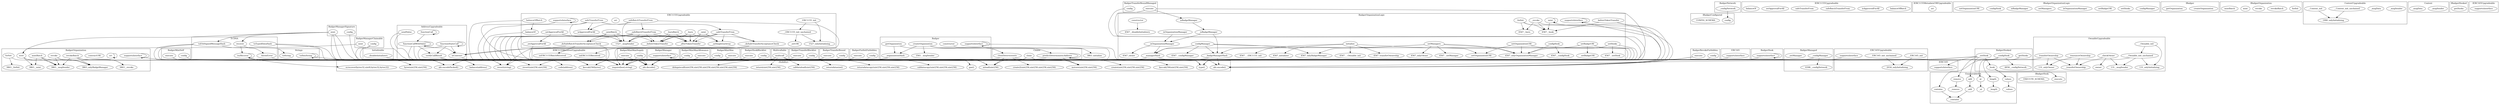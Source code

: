 strict digraph {
subgraph cluster_131_OwnableUpgradeable {
label = "OwnableUpgradeable"
"131__transferOwnership" [label="_transferOwnership"]
"131___Ownable_init" [label="__Ownable_init"]
"131_owner" [label="owner"]
"131_renounceOwnership" [label="renounceOwnership"]
"131__checkOwner" [label="_checkOwner"]
"131___Ownable_init_unchained" [label="__Ownable_init_unchained"]
"131_transferOwnership" [label="transferOwnership"]
"131_transferOwnership" -> "131_onlyOwner"
"131___Ownable_init_unchained" -> "131__transferOwnership"
"131_transferOwnership" -> "131__transferOwnership"
"131__checkOwner" -> "131__msgSender"
"131___Ownable_init" -> "131_onlyInitializing"
"131___Ownable_init_unchained" -> "131_onlyInitializing"
"131___Ownable_init_unchained" -> "131__msgSender"
"131_renounceOwnership" -> "131__transferOwnership"
"131___Ownable_init" -> "131___Ownable_init_unchained"
"131__checkOwner" -> "131_owner"
"131_renounceOwnership" -> "131_onlyOwner"
}subgraph cluster_3588_BadgerNetwork {
label = "BadgerNetwork"
"3588__configNetwork" [label="_configNetwork"]
}subgraph cluster_5508_BadgerMintSelf {
label = "BadgerMintSelf"
"5508_config" [label="config"]
"5508_execute" [label="execute"]
}subgraph cluster_3863_BadgerOrganization {
label = "BadgerOrganization"
"3863_supportsInterface" [label="supportsInterface"]
"3863_uri" [label="uri"]
"3863_contractURI" [label="contractURI"]
"3863_revokeBatch" [label="revokeBatch"]
"3863_mintBatch" [label="mintBatch"]
"3863_revoke" [label="revoke"]
"3863_mint" [label="mint"]
"3863_forfeit" [label="forfeit"]
"3863_supportsInterface" -> "3863_supportsInterface"
"3863_mintBatch" -> "3863__mint"
"3863_revoke" -> "3863_onlyBadgeManager"
"3863_mintBatch" -> "3863__msgSender"
"3863_mintBatch" -> "3863_onlyBadgeManager"
"3863_revoke" -> "3863__revoke"
"3863_revokeBatch" -> "3863__msgSender"
"3863_mint" -> "3863__mint"
"3863_mint" -> "3863__msgSender"
"3863_revoke" -> "3863__msgSender"
"3863_forfeit" -> "3863__forfeit"
"3863_uri" -> "3863_uri"
"3863_mint" -> "3863_onlyBadgeManager"
"3863_forfeit" -> "3863__msgSender"
"3863_revokeBatch" -> "3863_onlyBadgeManager"
"3863_revokeBatch" -> "3863__revoke"
}subgraph cluster_1690_IERC1155Upgradeable {
label = "IERC1155Upgradeable"
"1690_balanceOfBatch" [label="balanceOfBatch"]
"1690_isApprovedForAll" [label="isApprovedForAll"]
"1690_safeBatchTransferFrom" [label="safeBatchTransferFrom"]
"1690_safeTransferFrom" [label="safeTransferFrom"]
"1690_setApprovalForAll" [label="setApprovalForAll"]
"1690_balanceOf" [label="balanceOf"]
}subgraph cluster_282_Initializable {
label = "Initializable"
"282__disableInitializers" [label="_disableInitializers"]
}subgraph cluster_1948_AddressUpgradeable {
label = "AddressUpgradeable"
"1948_sendValue" [label="sendValue"]
"1948_functionCallWithValue" [label="functionCallWithValue"]
"1948_functionCall" [label="functionCall"]
"1948_verifyCallResult" [label="verifyCallResult"]
"1948_isContract" [label="isContract"]
"1948_functionStaticCall" [label="functionStaticCall"]
"1948_functionCallWithValue" -> "1948_functionCallWithValue"
"1948_functionStaticCall" -> "1948_verifyCallResult"
"1948_functionCall" -> "1948_functionCallWithValue"
"1948_functionCall" -> "1948_functionCall"
"1948_functionCallWithValue" -> "1948_isContract"
"1948_functionStaticCall" -> "1948_isContract"
"1948_functionCallWithValue" -> "1948_verifyCallResult"
"1948_functionStaticCall" -> "1948_functionStaticCall"
}subgraph cluster_6682_BadgerManagerSignature {
label = "BadgerManagerSignature"
"6682_mint" [label="mint"]
"6682_config" [label="config"]
}subgraph cluster_5406_BadgerMintMaxSupply {
label = "BadgerMintMaxSupply"
"5406_execute" [label="execute"]
"5406_config" [label="config"]
}subgraph cluster_6431_BadgerManager {
label = "BadgerManager"
"6431_supportsInterface" [label="supportsInterface"]
"6431_supportsInterface" -> "6431_supportsInterface"
}subgraph cluster_1568_IERC1155ReceiverUpgradeable {
label = "IERC1155ReceiverUpgradeable"
"1568_onERC1155BatchReceived" [label="onERC1155BatchReceived"]
"1568_onERC1155Received" [label="onERC1155Received"]
}subgraph cluster_5282_BadgerMintMaxAllowance {
label = "BadgerMintMaxAllowance"
"5282_config" [label="config"]
"5282_execute" [label="execute"]
}subgraph cluster_5155_BadgerMintMax {
label = "BadgerMintMax"
"5155_config" [label="config"]
"5155_execute" [label="execute"]
}subgraph cluster_5028_BadgerHookBlocklist {
label = "BadgerHookBlocklist"
"5028_config" [label="config"]
"5028_execute" [label="execute"]
}subgraph cluster_1705_IERC1155MetadataURIUpgradeable {
label = "IERC1155MetadataURIUpgradeable"
"1705_uri" [label="uri"]
}subgraph cluster_6698_Multicallable {
label = "Multicallable"
"6698_multicall" [label="multicall"]
}subgraph cluster_6318_IBadgerOrganizationLogic {
label = "IBadgerOrganizationLogic"
"6318_configManager" [label="configManager"]
"6318_setHooks" [label="setHooks"]
"6318_setBadgeURI" [label="setBadgeURI"]
"6318_isOrganizationManager" [label="isOrganizationManager"]
"6318_setManagers" [label="setManagers"]
"6318_isBadgeManager" [label="isBadgeManager"]
"6318_configHook" [label="configHook"]
"6318_setOrganizationURI" [label="setOrganizationURI"]
}subgraph cluster_6070_IBadger {
label = "IBadger"
"6070_createOrganization" [label="createOrganization"]
"6070_getOrganization" [label="getOrganization"]
}subgraph cluster_5686_BadgerTransferBlocklist {
label = "BadgerTransferBlocklist"
"5686_config" [label="config"]
"5686_execute" [label="execute"]
}subgraph cluster_5818_BadgerTransferBound {
label = "BadgerTransferBound"
"5818_config" [label="config"]
"5818_execute" [label="execute"]
}subgraph cluster_6398_BadgerManaged {
label = "BadgerManaged"
"6398__configManager" [label="_configManager"]
"6398__setManager" [label="_setManager"]
"6398__configManager" -> "6398__configNetwork"
}subgraph cluster_6212_IBadgerOrganization {
label = "IBadgerOrganization"
"6212_forfeit" [label="forfeit"]
"6212_revokeBatch" [label="revokeBatch"]
"6212_revoke" [label="revoke"]
"6212_mint" [label="mint"]
"6212_mintBatch" [label="mintBatch"]
}subgraph cluster_3397_EnumerableSet {
label = "EnumerableSet"
"3397__contains" [label="_contains"]
"3397_remove" [label="remove"]
"3397__length" [label="_length"]
"3397__remove" [label="_remove"]
"3397__at" [label="_at"]
"3397__values" [label="_values"]
"3397_contains" [label="contains"]
"3397_values" [label="values"]
"3397_add" [label="add"]
"3397_at" [label="at"]
"3397_length" [label="length"]
"3397__add" [label="_add"]
"3397_length" -> "3397__length"
"3397_at" -> "3397__at"
"3397_add" -> "3397__add"
"3397_contains" -> "3397__contains"
"3397_values" -> "3397__values"
"3397_remove" -> "3397__remove"
"3397__add" -> "3397__contains"
}subgraph cluster_6086_IBadgerConfigured {
label = "IBadgerConfigured"
"6086_config" [label="config"]
"6086_CONFIG_SCHEMA" [label="CONFIG_SCHEMA"]
}subgraph cluster_1990_ContextUpgradeable {
label = "ContextUpgradeable"
"1990__msgSender" [label="_msgSender"]
"1990__msgData" [label="_msgData"]
"1990___Context_init" [label="__Context_init"]
"1990___Context_init_unchained" [label="__Context_init_unchained"]
"1990___Context_init_unchained" -> "1990_onlyInitializing"
"1990___Context_init" -> "1990_onlyInitializing"
}subgraph cluster_2374_Strings {
label = "Strings"
"2374_toHexString" [label="toHexString"]
"2374_toString" [label="toString"]
"2374_toHexString" -> "2374_toHexString"
}subgraph cluster_2762_ECDSA {
label = "ECDSA"
"2762_recover" [label="recover"]
"2762_tryRecover" [label="tryRecover"]
"2762_toEthSignedMessageHash" [label="toEthSignedMessageHash"]
"2762_toTypedDataHash" [label="toTypedDataHash"]
"2762__throwError" [label="_throwError"]
"2762_recover" -> "2762_tryRecover"
"2762_recover" -> "2762__throwError"
"2762_tryRecover" -> "2762_tryRecover"
}subgraph cluster_4942_BadgerForfeitForbidden {
label = "BadgerForfeitForbidden"
"4942_execute" [label="execute"]
"4942_config" [label="config"]
}subgraph cluster_2126_Clones {
label = "Clones"
"2126_clone" [label="clone"]
"2126_predictDeterministicAddress" [label="predictDeterministicAddress"]
"2126_cloneDeterministic" [label="cloneDeterministic"]
"2126_predictDeterministicAddress" -> "2126_predictDeterministicAddress"
}subgraph cluster_5970_BadgerTransferBoundManaged {
label = "BadgerTransferBoundManaged"
"5970_execute" [label="execute"]
"5970_config" [label="config"]
}subgraph cluster_4567_BadgerOrganizationLogic {
label = "BadgerOrganizationLogic"
"4567_supportsInterface" [label="supportsInterface"]
"4567__setBadgeURI" [label="_setBadgeURI"]
"4567_setBadgeURI" [label="setBadgeURI"]
"4567_setManagers" [label="setManagers"]
"4567_setOrganizationURI" [label="setOrganizationURI"]
"4567__isOrganizationManager" [label="_isOrganizationManager"]
"4567__setOrganizationURI" [label="_setOrganizationURI"]
"4567__mint" [label="_mint"]
"4567__forfeit" [label="_forfeit"]
"4567__beforeTokenTransfer" [label="_beforeTokenTransfer"]
"4567_configHook" [label="configHook"]
"4567_initialize" [label="initialize"]
"4567_isOrganizationManager" [label="isOrganizationManager"]
"4567__isBadgeManager" [label="_isBadgeManager"]
"4567__badgeManagerHash" [label="_badgeManagerHash"]
"4567_setHooks" [label="setHooks"]
"4567_configManager" [label="configManager"]
"4567__revoke" [label="_revoke"]
"4567_isBadgeManager" [label="isBadgeManager"]
"4567__managerHash" [label="_managerHash"]
"4567_constructor" [label="constructor"]
"4567_isOrganizationManager" -> "4567__isOrganizationManager"
"4567__isOrganizationManager" -> "4567__managerHash"
"4567_setBadgeURI" -> "4567_onlyBadgeManager"
"4567__beforeTokenTransfer" -> "4567__hook"
"4567_setHooks" -> "4567__setHook"
"4567__mint" -> "4567__hook"
"4567_configManager" -> "4567__managerHash"
"4567__revoke" -> "4567__hook"
"4567_setManagers" -> "4567_onlyOrganizationManager"
"4567_configManager" -> "4567_onlyBadgeManager"
"4567_initialize" -> "4567_transferOwnership"
"4567_configManager" -> "4567__badgeManagerHash"
"4567__forfeit" -> "4567__hook"
"4567_initialize" -> "4567___ERC1155_init"
"4567_initialize" -> "4567_initializer"
"4567_configHook" -> "4567_onlyOrganizationManager"
"4567__revoke" -> "4567__burn"
"4567_setHooks" -> "4567_onlyOrganizationManager"
"4567_setOrganizationURI" -> "4567_onlyOrganizationManager"
"4567__isBadgeManager" -> "4567__isOrganizationManager"
"4567_supportsInterface" -> "4567_supportsInterface"
"4567_setManagers" -> "4567_onlyOwner"
"4567_setManagers" -> "4567__setManager"
"4567_initialize" -> "4567___Ownable_init"
"4567_isBadgeManager" -> "4567__isBadgeManager"
"4567_configHook" -> "4567__configHook"
"4567_setManagers" -> "4567__badgeManagerHash"
"4567_configManager" -> "4567_onlyOrganizationManager"
"4567_setBadgeURI" -> "4567__setBadgeURI"
"4567__isOrganizationManager" -> "4567_owner"
"4567__forfeit" -> "4567__burn"
"4567_initialize" -> "4567__setOrganizationURI"
"4567_configManager" -> "4567__configManager"
"4567_constructor" -> "4567__disableInitializers"
"4567__isBadgeManager" -> "4567__badgeManagerHash"
"4567_setOrganizationURI" -> "4567__setOrganizationURI"
"4567__mint" -> "4567__mint"
"4567_setManagers" -> "4567__managerHash"
}subgraph cluster_6106_IBadgerHook {
label = "IBadgerHook"
"6106_execute" [label="execute"]
"6106_EXECUTE_SCHEMA" [label="EXECUTE_SCHEMA"]
}subgraph cluster_5594_BadgerRevokeForbidden {
label = "BadgerRevokeForbidden"
"5594_config" [label="config"]
"5594_execute" [label="execute"]
}subgraph cluster_2786_ERC165 {
label = "ERC165"
"2786_supportsInterface" [label="supportsInterface"]
}subgraph cluster_2148_Context {
label = "Context"
"2148__msgSender" [label="_msgSender"]
"2148__msgData" [label="_msgData"]
}subgraph cluster_3561_Badger {
label = "Badger"
"3561__organizationHash" [label="_organizationHash"]
"3561_supportsInterface" [label="supportsInterface"]
"3561_createOrganization" [label="createOrganization"]
"3561_getOrganization" [label="getOrganization"]
"3561_constructor" [label="constructor"]
"3561_getOrganization" -> "3561__organizationHash"
"3561_supportsInterface" -> "3561_supportsInterface"
"3561_createOrganization" -> "3561__organizationHash"
"3561_createOrganization" -> "3561__msgSender"
}subgraph cluster_2798_IERC165 {
label = "IERC165"
"2798_supportsInterface" [label="supportsInterface"]
}subgraph cluster_2034_ERC165Upgradeable {
label = "ERC165Upgradeable"
"2034___ERC165_init" [label="__ERC165_init"]
"2034_supportsInterface" [label="supportsInterface"]
"2034___ERC165_init_unchained" [label="__ERC165_init_unchained"]
"2034___ERC165_init_unchained" -> "2034_onlyInitializing"
"2034___ERC165_init" -> "2034_onlyInitializing"
}subgraph cluster_6517_BadgerManagerClaimable {
label = "BadgerManagerClaimable"
"6517_mint" [label="mint"]
"6517_config" [label="config"]
}subgraph cluster_6134_IBadgerHooked {
label = "IBadgerHooked"
"6134_getHooks" [label="getHooks"]
}subgraph cluster_1527_ERC1155Upgradeable {
label = "ERC1155Upgradeable"
"1527__burn" [label="_burn"]
"1527__setURI" [label="_setURI"]
"1527__mintBatch" [label="_mintBatch"]
"1527__mint" [label="_mint"]
"1527__safeBatchTransferFrom" [label="_safeBatchTransferFrom"]
"1527___ERC1155_init" [label="__ERC1155_init"]
"1527___ERC1155_init_unchained" [label="__ERC1155_init_unchained"]
"1527__asSingletonArray" [label="_asSingletonArray"]
"1527_safeBatchTransferFrom" [label="safeBatchTransferFrom"]
"1527__beforeTokenTransfer" [label="_beforeTokenTransfer"]
"1527_isApprovedForAll" [label="isApprovedForAll"]
"1527__setApprovalForAll" [label="_setApprovalForAll"]
"1527__safeTransferFrom" [label="_safeTransferFrom"]
"1527_uri" [label="uri"]
"1527_balanceOf" [label="balanceOf"]
"1527__doSafeBatchTransferAcceptanceCheck" [label="_doSafeBatchTransferAcceptanceCheck"]
"1527__doSafeTransferAcceptanceCheck" [label="_doSafeTransferAcceptanceCheck"]
"1527__afterTokenTransfer" [label="_afterTokenTransfer"]
"1527_setApprovalForAll" [label="setApprovalForAll"]
"1527_supportsInterface" [label="supportsInterface"]
"1527_safeTransferFrom" [label="safeTransferFrom"]
"1527_balanceOfBatch" [label="balanceOfBatch"]
"1527__burnBatch" [label="_burnBatch"]
"1527_safeBatchTransferFrom" -> "1527__msgSender"
"1527_safeTransferFrom" -> "1527__msgSender"
"1527___ERC1155_init_unchained" -> "1527_onlyInitializing"
"1527___ERC1155_init_unchained" -> "1527__setURI"
"1527__mint" -> "1527__msgSender"
"1527__safeBatchTransferFrom" -> "1527__beforeTokenTransfer"
"1527__safeBatchTransferFrom" -> "1527__afterTokenTransfer"
"1527__burnBatch" -> "1527__msgSender"
"1527__mintBatch" -> "1527__msgSender"
"1527__mintBatch" -> "1527__afterTokenTransfer"
"1527___ERC1155_init" -> "1527_onlyInitializing"
"1527__burn" -> "1527__afterTokenTransfer"
"1527__mintBatch" -> "1527__beforeTokenTransfer"
"1527__safeTransferFrom" -> "1527__beforeTokenTransfer"
"1527__burn" -> "1527__msgSender"
"1527___ERC1155_init" -> "1527___ERC1155_init_unchained"
"1527__safeTransferFrom" -> "1527__afterTokenTransfer"
"1527_safeBatchTransferFrom" -> "1527__safeBatchTransferFrom"
"1527__safeTransferFrom" -> "1527__msgSender"
"1527__burnBatch" -> "1527__afterTokenTransfer"
"1527_balanceOfBatch" -> "1527_balanceOf"
"1527__burnBatch" -> "1527__beforeTokenTransfer"
"1527_setApprovalForAll" -> "1527__msgSender"
"1527__safeBatchTransferFrom" -> "1527__doSafeBatchTransferAcceptanceCheck"
"1527__burn" -> "1527__asSingletonArray"
"1527_setApprovalForAll" -> "1527__setApprovalForAll"
"1527__mint" -> "1527__afterTokenTransfer"
"1527_safeTransferFrom" -> "1527__safeTransferFrom"
"1527__safeTransferFrom" -> "1527__asSingletonArray"
"1527__mint" -> "1527__doSafeTransferAcceptanceCheck"
"1527__mint" -> "1527__beforeTokenTransfer"
"1527_supportsInterface" -> "1527_supportsInterface"
"1527__safeTransferFrom" -> "1527__doSafeTransferAcceptanceCheck"
"1527_safeBatchTransferFrom" -> "1527_isApprovedForAll"
"1527__mintBatch" -> "1527__doSafeBatchTransferAcceptanceCheck"
"1527__mint" -> "1527__asSingletonArray"
"1527_safeTransferFrom" -> "1527_isApprovedForAll"
"1527__burn" -> "1527__beforeTokenTransfer"
"1527__safeBatchTransferFrom" -> "1527__msgSender"
}subgraph cluster_4601_BadgerHook {
label = "BadgerHook"
"4601_supportsInterface" [label="supportsInterface"]
"4601_supportsInterface" -> "4601_supportsInterface"
}subgraph cluster_4858_BadgerHooked {
label = "BadgerHooked"
"4858__setHook" [label="_setHook"]
"4858__configHook" [label="_configHook"]
"4858_getHooks" [label="getHooks"]
"4858__hook" [label="_hook"]
"4858__configHook" -> "4858__configNetwork"
"4858__setHook" -> "4858__hook"
}subgraph cluster_2046_IERC165Upgradeable {
label = "IERC165Upgradeable"
"2046_supportsInterface" [label="supportsInterface"]
}subgraph cluster_solidity {
label = "[Solidity]"
"calldatacopy(uint256,uint256,uint256)" 
"create2(uint256,uint256,uint256,uint256)" 
"returndatasize()" 
"calldataload(uint256)" 
"require(bool,string)" 
"keccak256(bytes)" 
"return(uint256,uint256)" 
"type()" 
"gas()" 
"ecrecover(bytes32,uint8,bytes32,bytes32)" 
"mstore(uint256,uint256)" 
"byte(uint256,uint256)" 
"revert(uint256,uint256)" 
"create(uint256,uint256,uint256)" 
"abi.encode()" 
"code(address)" 
"abi.decode()" 
"keccak256(uint256,uint256)" 
"mload(uint256)" 
"delegatecall(uint256,uint256,uint256,uint256,uint256,uint256)" 
"balance(address)" 
"returndatacopy(uint256,uint256,uint256)" 
"revert(string)" 
"abi.encodePacked()" 
"1527_supportsInterface" -> "type()"
"6682_config" -> "abi.decode()"
"5594_execute" -> "abi.decode()"
"1948_functionCallWithValue" -> "require(bool,string)"
"1527__safeTransferFrom" -> "require(bool,string)"
"5406_execute" -> "abi.decode()"
"1527_safeTransferFrom" -> "require(bool,string)"
"6698_multicall" -> "mstore(uint256,uint256)"
"4858__configHook" -> "require(bool,string)"
"4858__setHook" -> "abi.encode()"
"2126_cloneDeterministic" -> "mstore(uint256,uint256)"
"5028_execute" -> "abi.decode()"
"5155_config" -> "require(bool,string)"
"1527__setApprovalForAll" -> "require(bool,string)"
"2762_toTypedDataHash" -> "abi.encodePacked()"
"2762_toEthSignedMessageHash" -> "keccak256(bytes)"
"6698_multicall" -> "gas()"
"5028_config" -> "abi.decode()"
"5818_execute" -> "require(bool,string)"
"2762_toTypedDataHash" -> "keccak256(bytes)"
"6682_mint" -> "keccak256(bytes)"
"4567__badgeManagerHash" -> "keccak256(bytes)"
"4567__revoke" -> "abi.encode()"
"1948_sendValue" -> "balance(address)"
"5686_execute" -> "require(bool,string)"
"5282_config" -> "abi.decode()"
"5818_config" -> "abi.decode()"
"6698_multicall" -> "returndatasize()"
"3561_supportsInterface" -> "type()"
"1527_balanceOfBatch" -> "require(bool,string)"
"6517_config" -> "require(bool,string)"
"5818_execute" -> "abi.decode()"
"2126_clone" -> "mload(uint256)"
"1527__burnBatch" -> "require(bool,string)"
"4567__forfeit" -> "abi.encode()"
"3561_constructor" -> "require(bool,string)"
"4567__managerHash" -> "keccak256(bytes)"
"3561__organizationHash" -> "abi.encodePacked()"
"3863_revokeBatch" -> "require(bool,string)"
"6682_mint" -> "require(bool,string)"
"4567__badgeManagerHash" -> "abi.encode()"
"2126_predictDeterministicAddress" -> "mload(uint256)"
"5155_execute" -> "require(bool,string)"
"2762_tryRecover" -> "byte(uint256,uint256)"
"2762_tryRecover" -> "ecrecover(bytes32,uint8,bytes32,bytes32)"
"6698_multicall" -> "return(uint256,uint256)"
"1948_functionCallWithValue" -> "balance(address)"
"5406_config" -> "require(bool,string)"
"4567__managerHash" -> "abi.encode()"
"2126_predictDeterministicAddress" -> "mstore(uint256,uint256)"
"4858__setHook" -> "require(bool,string)"
"5594_config" -> "abi.decode()"
"5594_execute" -> "require(bool,string)"
"2762_tryRecover" -> "mload(uint256)"
"2762_toEthSignedMessageHash" -> "abi.encodePacked()"
"4942_execute" -> "abi.decode()"
"4567__mint" -> "abi.encode()"
"1527__mintBatch" -> "require(bool,string)"
"1527__burn" -> "require(bool,string)"
"5970_execute" -> "abi.decode()"
"5155_execute" -> "abi.decode()"
"1527__doSafeTransferAcceptanceCheck" -> "revert(string)"
"3561__organizationHash" -> "keccak256(bytes)"
"1527__doSafeBatchTransferAcceptanceCheck" -> "revert(string)"
"4942_config" -> "abi.decode()"
"5406_execute" -> "require(bool,string)"
"1527_safeBatchTransferFrom" -> "require(bool,string)"
"6698_multicall" -> "returndatacopy(uint256,uint256,uint256)"
"1948_functionStaticCall" -> "require(bool,string)"
"5970_config" -> "abi.decode()"
"6431_supportsInterface" -> "type()"
"4601_supportsInterface" -> "type()"
"6517_config" -> "abi.decode()"
"2786_supportsInterface" -> "type()"
"282__disableInitializers" -> "require(bool,string)"
"1948_isContract" -> "code(address)"
"2126_clone" -> "create(uint256,uint256,uint256)"
"2126_cloneDeterministic" -> "mload(uint256)"
"4858__setHook" -> "type()"
"5508_execute" -> "abi.decode()"
"1527__safeBatchTransferFrom" -> "require(bool,string)"
"1527_balanceOf" -> "require(bool,string)"
"5028_execute" -> "require(bool,string)"
"131_transferOwnership" -> "require(bool,string)"
"6698_multicall" -> "mload(uint256)"
"4567_supportsInterface" -> "type()"
"4567_setManagers" -> "require(bool,string)"
"6698_multicall" -> "delegatecall(uint256,uint256,uint256,uint256,uint256,uint256)"
"2126_cloneDeterministic" -> "create2(uint256,uint256,uint256,uint256)"
"4567_setOrganizationURI" -> "require(bool,string)"
"6682_mint" -> "abi.encodePacked()"
"1948_verifyCallResult" -> "revert(uint256,uint256)"
"2126_clone" -> "mstore(uint256,uint256)"
"6698_multicall" -> "revert(uint256,uint256)"
"5282_execute" -> "require(bool,string)"
"4567__beforeTokenTransfer" -> "abi.encode()"
"5282_execute" -> "abi.decode()"
"2034_supportsInterface" -> "type()"
"1527__mint" -> "require(bool,string)"
"2126_predictDeterministicAddress" -> "keccak256(uint256,uint256)"
"4567_setBadgeURI" -> "require(bool,string)"
"131__checkOwner" -> "require(bool,string)"
"3863_mintBatch" -> "require(bool,string)"
"6698_multicall" -> "calldataload(uint256)"
"1948_verifyCallResult" -> "mload(uint256)"
"1948_sendValue" -> "require(bool,string)"
"5282_config" -> "require(bool,string)"
"2126_cloneDeterministic" -> "require(bool,string)"
"2762__throwError" -> "revert(string)"
"5686_execute" -> "abi.decode()"
"6698_multicall" -> "calldatacopy(uint256,uint256,uint256)"
"4567_setHooks" -> "require(bool,string)"
"2374_toHexString" -> "require(bool,string)"
"5970_execute" -> "require(bool,string)"
"5406_config" -> "abi.decode()"
"5508_execute" -> "require(bool,string)"
"3863_supportsInterface" -> "type()"
"1948_verifyCallResult" -> "revert(string)"
"4942_execute" -> "require(bool,string)"
"5508_config" -> "abi.decode()"
"5155_config" -> "abi.decode()"
"2126_clone" -> "require(bool,string)"
"5686_config" -> "abi.decode()"
"6398__configManager" -> "require(bool,string)"
}"4858__setHook" -> "2798_supportsInterface"
"1527__doSafeBatchTransferAcceptanceCheck" -> "1948_isContract"
"5970_execute" -> "4567_isBadgeManager"
"3561_createOrganization" -> "3863_initialize"
"6517_mint" -> "3863_mint"
"4858__hook" -> "3397_values"
"3561_createOrganization" -> "2126_cloneDeterministic"
"1527__doSafeTransferAcceptanceCheck" -> "1568_onERC1155Received"
"6682_mint" -> "2762_toEthSignedMessageHash"
"1527__doSafeBatchTransferAcceptanceCheck" -> "1568_onERC1155BatchReceived"
"4858__configHook" -> "3397_contains"
"4858__setHook" -> "3397_remove"
"6682_mint" -> "2762_recover"
"6682_mint" -> "3863_mint"
"4858_getHooks" -> "3397_at"
"4858__setHook" -> "3397_add"
"2762_toEthSignedMessageHash" -> "2374_toString"
"1527__doSafeTransferAcceptanceCheck" -> "1948_isContract"
"4858_getHooks" -> "3397_length"
"3588__configNetwork" -> "6086_config"
"4858__hook" -> "6106_execute"
"3561_getOrganization" -> "2126_predictDeterministicAddress"
}